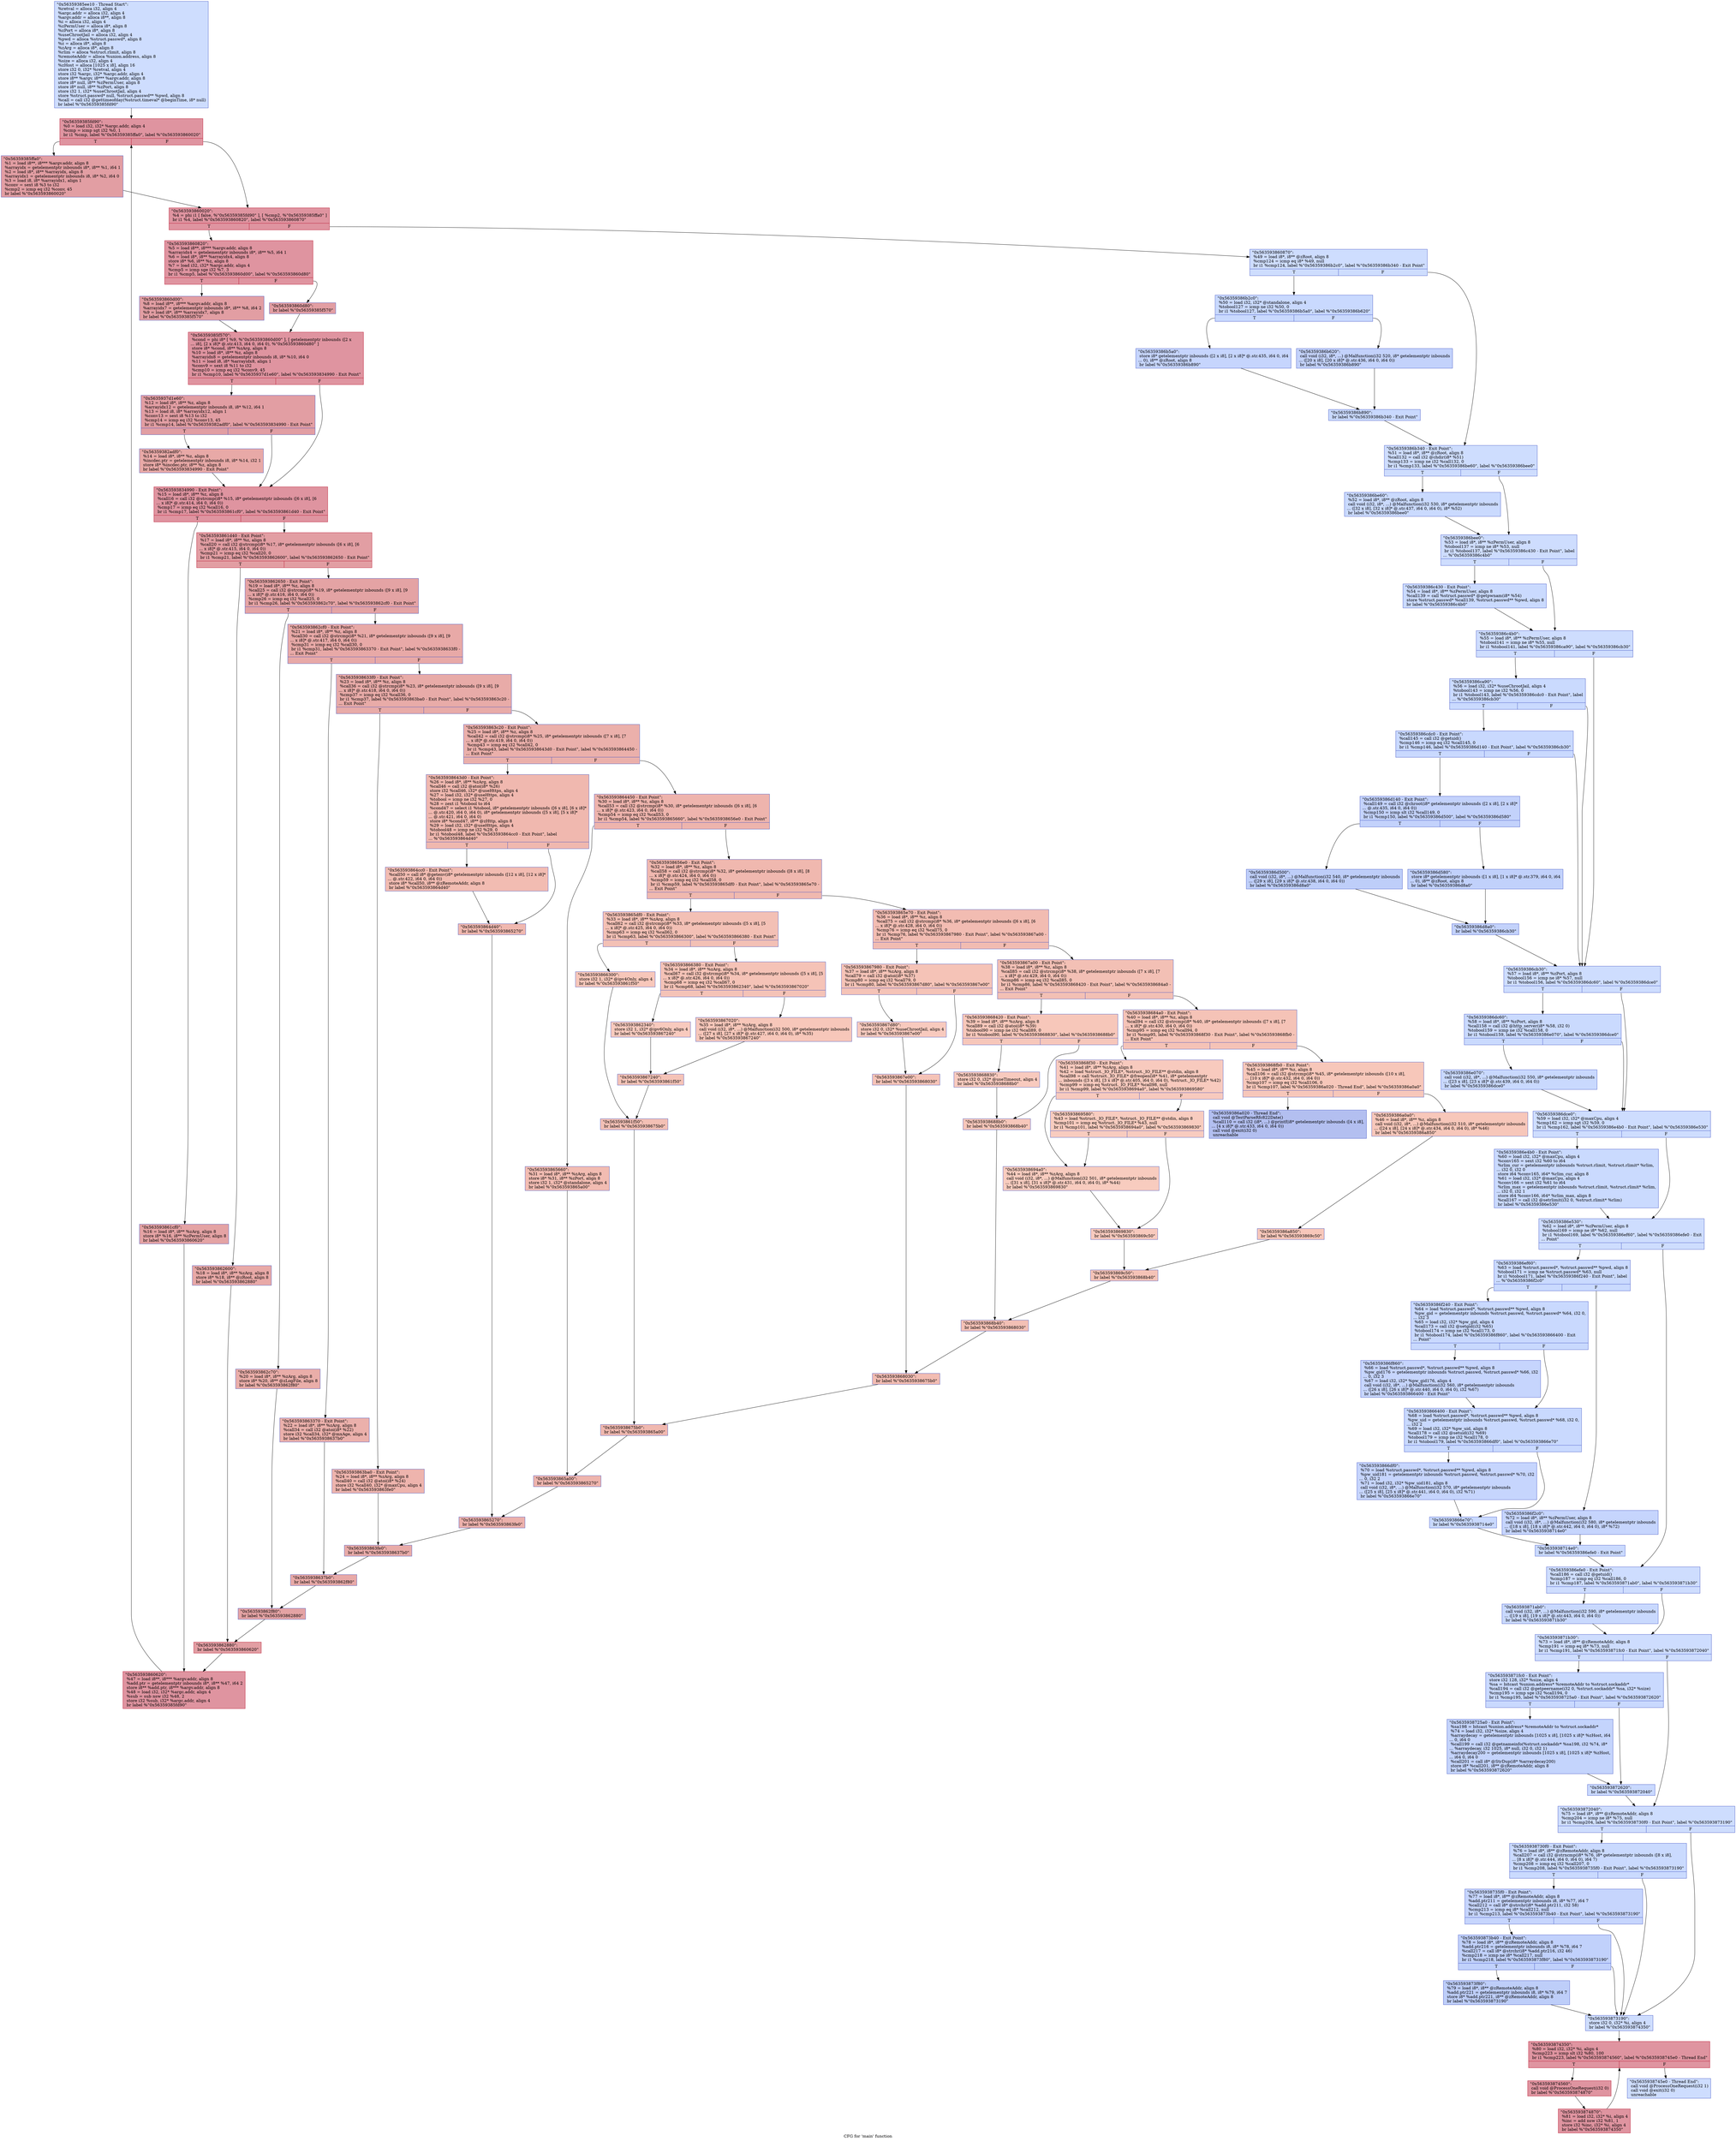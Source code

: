 digraph "CFG for 'main' function" {
	label="CFG for 'main' function";

	Node0x56359385ee10 [shape=record,color="#3d50c3ff", style=filled, fillcolor="#8fb1fe70",label="{\"0x56359385ee10 - Thread Start\":\l  %retval = alloca i32, align 4\l  %argc.addr = alloca i32, align 4\l  %argv.addr = alloca i8**, align 8\l  %i = alloca i32, align 4\l  %zPermUser = alloca i8*, align 8\l  %zPort = alloca i8*, align 8\l  %useChrootJail = alloca i32, align 4\l  %pwd = alloca %struct.passwd*, align 8\l  %z = alloca i8*, align 8\l  %zArg = alloca i8*, align 8\l  %rlim = alloca %struct.rlimit, align 8\l  %remoteAddr = alloca %union.address, align 8\l  %size = alloca i32, align 4\l  %zHost = alloca [1025 x i8], align 16\l  store i32 0, i32* %retval, align 4\l  store i32 %argc, i32* %argc.addr, align 4\l  store i8** %argv, i8*** %argv.addr, align 8\l  store i8* null, i8** %zPermUser, align 8\l  store i8* null, i8** %zPort, align 8\l  store i32 1, i32* %useChrootJail, align 4\l  store %struct.passwd* null, %struct.passwd** %pwd, align 8\l  %call = call i32 @gettimeofday(%struct.timeval* @beginTime, i8* null)\l  br label %\"0x56359385fd90\"\l}"];
	Node0x56359385ee10 -> Node0x56359385fd90;
	Node0x56359385fd90 [shape=record,color="#b70d28ff", style=filled, fillcolor="#b70d2870",label="{\"0x56359385fd90\":                                 \l  %0 = load i32, i32* %argc.addr, align 4\l  %cmp = icmp sgt i32 %0, 1\l  br i1 %cmp, label %\"0x56359385ffa0\", label %\"0x563593860020\"\l|{<s0>T|<s1>F}}"];
	Node0x56359385fd90:s0 -> Node0x56359385ffa0;
	Node0x56359385fd90:s1 -> Node0x563593860020;
	Node0x56359385ffa0 [shape=record,color="#3d50c3ff", style=filled, fillcolor="#be242e70",label="{\"0x56359385ffa0\":                                 \l  %1 = load i8**, i8*** %argv.addr, align 8\l  %arrayidx = getelementptr inbounds i8*, i8** %1, i64 1\l  %2 = load i8*, i8** %arrayidx, align 8\l  %arrayidx1 = getelementptr inbounds i8, i8* %2, i64 0\l  %3 = load i8, i8* %arrayidx1, align 1\l  %conv = sext i8 %3 to i32\l  %cmp2 = icmp eq i32 %conv, 45\l  br label %\"0x563593860020\"\l}"];
	Node0x56359385ffa0 -> Node0x563593860020;
	Node0x563593860020 [shape=record,color="#b70d28ff", style=filled, fillcolor="#b70d2870",label="{\"0x563593860020\":                                 \l  %4 = phi i1 [ false, %\"0x56359385fd90\" ], [ %cmp2, %\"0x56359385ffa0\" ]\l  br i1 %4, label %\"0x563593860820\", label %\"0x563593860870\"\l|{<s0>T|<s1>F}}"];
	Node0x563593860020:s0 -> Node0x563593860820;
	Node0x563593860020:s1 -> Node0x563593860870;
	Node0x563593860820 [shape=record,color="#b70d28ff", style=filled, fillcolor="#b70d2870",label="{\"0x563593860820\":                                 \l  %5 = load i8**, i8*** %argv.addr, align 8\l  %arrayidx4 = getelementptr inbounds i8*, i8** %5, i64 1\l  %6 = load i8*, i8** %arrayidx4, align 8\l  store i8* %6, i8** %z, align 8\l  %7 = load i32, i32* %argc.addr, align 4\l  %cmp5 = icmp sge i32 %7, 3\l  br i1 %cmp5, label %\"0x563593860d00\", label %\"0x563593860d80\"\l|{<s0>T|<s1>F}}"];
	Node0x563593860820:s0 -> Node0x563593860d00;
	Node0x563593860820:s1 -> Node0x563593860d80;
	Node0x563593860d00 [shape=record,color="#3d50c3ff", style=filled, fillcolor="#be242e70",label="{\"0x563593860d00\":                                 \l  %8 = load i8**, i8*** %argv.addr, align 8\l  %arrayidx7 = getelementptr inbounds i8*, i8** %8, i64 2\l  %9 = load i8*, i8** %arrayidx7, align 8\l  br label %\"0x56359385f570\"\l}"];
	Node0x563593860d00 -> Node0x56359385f570;
	Node0x563593860d80 [shape=record,color="#3d50c3ff", style=filled, fillcolor="#be242e70",label="{\"0x563593860d80\":                                 \l  br label %\"0x56359385f570\"\l}"];
	Node0x563593860d80 -> Node0x56359385f570;
	Node0x56359385f570 [shape=record,color="#b70d28ff", style=filled, fillcolor="#b70d2870",label="{\"0x56359385f570\":                                 \l  %cond = phi i8* [ %9, %\"0x563593860d00\" ], [ getelementptr inbounds ([2 x\l... i8], [2 x i8]* @.str.413, i64 0, i64 0), %\"0x563593860d80\" ]\l  store i8* %cond, i8** %zArg, align 8\l  %10 = load i8*, i8** %z, align 8\l  %arrayidx8 = getelementptr inbounds i8, i8* %10, i64 0\l  %11 = load i8, i8* %arrayidx8, align 1\l  %conv9 = sext i8 %11 to i32\l  %cmp10 = icmp eq i32 %conv9, 45\l  br i1 %cmp10, label %\"0x5635937d1e60\", label %\"0x563593834990 - Exit Point\"\l|{<s0>T|<s1>F}}"];
	Node0x56359385f570:s0 -> Node0x5635937d1e60;
	Node0x56359385f570:s1 -> Node0x563593834990;
	Node0x5635937d1e60 [shape=record,color="#3d50c3ff", style=filled, fillcolor="#be242e70",label="{\"0x5635937d1e60\":                                 \l  %12 = load i8*, i8** %z, align 8\l  %arrayidx12 = getelementptr inbounds i8, i8* %12, i64 1\l  %13 = load i8, i8* %arrayidx12, align 1\l  %conv13 = sext i8 %13 to i32\l  %cmp14 = icmp eq i32 %conv13, 45\l  br i1 %cmp14, label %\"0x56359382adf0\", label %\"0x563593834990 - Exit Point\"\l|{<s0>T|<s1>F}}"];
	Node0x5635937d1e60:s0 -> Node0x56359382adf0;
	Node0x5635937d1e60:s1 -> Node0x563593834990;
	Node0x56359382adf0 [shape=record,color="#3d50c3ff", style=filled, fillcolor="#ca3b3770",label="{\"0x56359382adf0\":                                 \l  %14 = load i8*, i8** %z, align 8\l  %incdec.ptr = getelementptr inbounds i8, i8* %14, i32 1\l  store i8* %incdec.ptr, i8** %z, align 8\l  br label %\"0x563593834990 - Exit Point\"\l}"];
	Node0x56359382adf0 -> Node0x563593834990;
	Node0x563593834990 [shape=record,color="#b70d28ff", style=filled, fillcolor="#b70d2870",label="{\"0x563593834990 - Exit Point\":                    \l  %15 = load i8*, i8** %z, align 8\l  %call16 = call i32 @strcmp(i8* %15, i8* getelementptr inbounds ([6 x i8], [6\l... x i8]* @.str.414, i64 0, i64 0))\l  %cmp17 = icmp eq i32 %call16, 0\l  br i1 %cmp17, label %\"0x563593861cf0\", label %\"0x563593861d40 - Exit Point\"\l|{<s0>T|<s1>F}}"];
	Node0x563593834990:s0 -> Node0x563593861cf0;
	Node0x563593834990:s1 -> Node0x563593861d40;
	Node0x563593861cf0 [shape=record,color="#3d50c3ff", style=filled, fillcolor="#c32e3170",label="{\"0x563593861cf0\":                                 \l  %16 = load i8*, i8** %zArg, align 8\l  store i8* %16, i8** %zPermUser, align 8\l  br label %\"0x563593860620\"\l}"];
	Node0x563593861cf0 -> Node0x563593860620;
	Node0x563593861d40 [shape=record,color="#b70d28ff", style=filled, fillcolor="#be242e70",label="{\"0x563593861d40 - Exit Point\":                    \l  %17 = load i8*, i8** %z, align 8\l  %call20 = call i32 @strcmp(i8* %17, i8* getelementptr inbounds ([6 x i8], [6\l... x i8]* @.str.415, i64 0, i64 0))\l  %cmp21 = icmp eq i32 %call20, 0\l  br i1 %cmp21, label %\"0x563593862600\", label %\"0x563593862650 - Exit Point\"\l|{<s0>T|<s1>F}}"];
	Node0x563593861d40:s0 -> Node0x563593862600;
	Node0x563593861d40:s1 -> Node0x563593862650;
	Node0x563593862600 [shape=record,color="#3d50c3ff", style=filled, fillcolor="#ca3b3770",label="{\"0x563593862600\":                                 \l  %18 = load i8*, i8** %zArg, align 8\l  store i8* %18, i8** @zRoot, align 8\l  br label %\"0x563593862880\"\l}"];
	Node0x563593862600 -> Node0x563593862880;
	Node0x563593862650 [shape=record,color="#3d50c3ff", style=filled, fillcolor="#c32e3170",label="{\"0x563593862650 - Exit Point\":                    \l  %19 = load i8*, i8** %z, align 8\l  %call25 = call i32 @strcmp(i8* %19, i8* getelementptr inbounds ([9 x i8], [9\l... x i8]* @.str.416, i64 0, i64 0))\l  %cmp26 = icmp eq i32 %call25, 0\l  br i1 %cmp26, label %\"0x563593862c70\", label %\"0x563593862cf0 - Exit Point\"\l|{<s0>T|<s1>F}}"];
	Node0x563593862650:s0 -> Node0x563593862c70;
	Node0x563593862650:s1 -> Node0x563593862cf0;
	Node0x563593862c70 [shape=record,color="#3d50c3ff", style=filled, fillcolor="#d0473d70",label="{\"0x563593862c70\":                                 \l  %20 = load i8*, i8** %zArg, align 8\l  store i8* %20, i8** @zLogFile, align 8\l  br label %\"0x563593862f80\"\l}"];
	Node0x563593862c70 -> Node0x563593862f80;
	Node0x563593862cf0 [shape=record,color="#3d50c3ff", style=filled, fillcolor="#ca3b3770",label="{\"0x563593862cf0 - Exit Point\":                    \l  %21 = load i8*, i8** %z, align 8\l  %call30 = call i32 @strcmp(i8* %21, i8* getelementptr inbounds ([9 x i8], [9\l... x i8]* @.str.417, i64 0, i64 0))\l  %cmp31 = icmp eq i32 %call30, 0\l  br i1 %cmp31, label %\"0x563593863370 - Exit Point\", label %\"0x5635938633f0 -\l... Exit Point\"\l|{<s0>T|<s1>F}}"];
	Node0x563593862cf0:s0 -> Node0x563593863370;
	Node0x563593862cf0:s1 -> Node0x5635938633f0;
	Node0x563593863370 [shape=record,color="#3d50c3ff", style=filled, fillcolor="#d24b4070",label="{\"0x563593863370 - Exit Point\":                    \l  %22 = load i8*, i8** %zArg, align 8\l  %call34 = call i32 @atoi(i8* %22)\l  store i32 %call34, i32* @mxAge, align 4\l  br label %\"0x5635938637b0\"\l}"];
	Node0x563593863370 -> Node0x5635938637b0;
	Node0x5635938633f0 [shape=record,color="#3d50c3ff", style=filled, fillcolor="#cc403a70",label="{\"0x5635938633f0 - Exit Point\":                    \l  %23 = load i8*, i8** %z, align 8\l  %call36 = call i32 @strcmp(i8* %23, i8* getelementptr inbounds ([9 x i8], [9\l... x i8]* @.str.418, i64 0, i64 0))\l  %cmp37 = icmp eq i32 %call36, 0\l  br i1 %cmp37, label %\"0x563593863ba0 - Exit Point\", label %\"0x563593863c20 -\l... Exit Point\"\l|{<s0>T|<s1>F}}"];
	Node0x5635938633f0:s0 -> Node0x563593863ba0;
	Node0x5635938633f0:s1 -> Node0x563593863c20;
	Node0x563593863ba0 [shape=record,color="#3d50c3ff", style=filled, fillcolor="#d8564670",label="{\"0x563593863ba0 - Exit Point\":                    \l  %24 = load i8*, i8** %zArg, align 8\l  %call40 = call i32 @atoi(i8* %24)\l  store i32 %call40, i32* @maxCpu, align 4\l  br label %\"0x563593863fe0\"\l}"];
	Node0x563593863ba0 -> Node0x563593863fe0;
	Node0x563593863c20 [shape=record,color="#3d50c3ff", style=filled, fillcolor="#d24b4070",label="{\"0x563593863c20 - Exit Point\":                    \l  %25 = load i8*, i8** %z, align 8\l  %call42 = call i32 @strcmp(i8* %25, i8* getelementptr inbounds ([7 x i8], [7\l... x i8]* @.str.419, i64 0, i64 0))\l  %cmp43 = icmp eq i32 %call42, 0\l  br i1 %cmp43, label %\"0x5635938643d0 - Exit Point\", label %\"0x563593864450 -\l... Exit Point\"\l|{<s0>T|<s1>F}}"];
	Node0x563593863c20:s0 -> Node0x5635938643d0;
	Node0x563593863c20:s1 -> Node0x563593864450;
	Node0x5635938643d0 [shape=record,color="#3d50c3ff", style=filled, fillcolor="#dc5d4a70",label="{\"0x5635938643d0 - Exit Point\":                    \l  %26 = load i8*, i8** %zArg, align 8\l  %call46 = call i32 @atoi(i8* %26)\l  store i32 %call46, i32* @useHttps, align 4\l  %27 = load i32, i32* @useHttps, align 4\l  %tobool = icmp ne i32 %27, 0\l  %28 = zext i1 %tobool to i64\l  %cond47 = select i1 %tobool, i8* getelementptr inbounds ([6 x i8], [6 x i8]*\l... @.str.420, i64 0, i64 0), i8* getelementptr inbounds ([5 x i8], [5 x i8]*\l... @.str.421, i64 0, i64 0)\l  store i8* %cond47, i8** @zHttp, align 8\l  %29 = load i32, i32* @useHttps, align 4\l  %tobool48 = icmp ne i32 %29, 0\l  br i1 %tobool48, label %\"0x563593864cc0 - Exit Point\", label\l... %\"0x563593864d40\"\l|{<s0>T|<s1>F}}"];
	Node0x5635938643d0:s0 -> Node0x563593864cc0;
	Node0x5635938643d0:s1 -> Node0x563593864d40;
	Node0x563593864cc0 [shape=record,color="#3d50c3ff", style=filled, fillcolor="#e1675170",label="{\"0x563593864cc0 - Exit Point\":                    \l  %call50 = call i8* @getenv(i8* getelementptr inbounds ([12 x i8], [12 x i8]*\l... @.str.422, i64 0, i64 0))\l  store i8* %call50, i8** @zRemoteAddr, align 8\l  br label %\"0x563593864d40\"\l}"];
	Node0x563593864cc0 -> Node0x563593864d40;
	Node0x563593864d40 [shape=record,color="#3d50c3ff", style=filled, fillcolor="#dc5d4a70",label="{\"0x563593864d40\":                                 \l  br label %\"0x563593865270\"\l}"];
	Node0x563593864d40 -> Node0x563593865270;
	Node0x563593864450 [shape=record,color="#3d50c3ff", style=filled, fillcolor="#d8564670",label="{\"0x563593864450 - Exit Point\":                    \l  %30 = load i8*, i8** %z, align 8\l  %call53 = call i32 @strcmp(i8* %30, i8* getelementptr inbounds ([6 x i8], [6\l... x i8]* @.str.423, i64 0, i64 0))\l  %cmp54 = icmp eq i32 %call53, 0\l  br i1 %cmp54, label %\"0x563593865660\", label %\"0x5635938656e0 - Exit Point\"\l|{<s0>T|<s1>F}}"];
	Node0x563593864450:s0 -> Node0x563593865660;
	Node0x563593864450:s1 -> Node0x5635938656e0;
	Node0x563593865660 [shape=record,color="#3d50c3ff", style=filled, fillcolor="#e1675170",label="{\"0x563593865660\":                                 \l  %31 = load i8*, i8** %zArg, align 8\l  store i8* %31, i8** %zPort, align 8\l  store i32 1, i32* @standalone, align 4\l  br label %\"0x563593865a00\"\l}"];
	Node0x563593865660 -> Node0x563593865a00;
	Node0x5635938656e0 [shape=record,color="#3d50c3ff", style=filled, fillcolor="#dc5d4a70",label="{\"0x5635938656e0 - Exit Point\":                    \l  %32 = load i8*, i8** %z, align 8\l  %call58 = call i32 @strcmp(i8* %32, i8* getelementptr inbounds ([8 x i8], [8\l... x i8]* @.str.424, i64 0, i64 0))\l  %cmp59 = icmp eq i32 %call58, 0\l  br i1 %cmp59, label %\"0x563593865df0 - Exit Point\", label %\"0x563593865e70 -\l... Exit Point\"\l|{<s0>T|<s1>F}}"];
	Node0x5635938656e0:s0 -> Node0x563593865df0;
	Node0x5635938656e0:s1 -> Node0x563593865e70;
	Node0x563593865df0 [shape=record,color="#3d50c3ff", style=filled, fillcolor="#e5705870",label="{\"0x563593865df0 - Exit Point\":                    \l  %33 = load i8*, i8** %zArg, align 8\l  %call62 = call i32 @strcmp(i8* %33, i8* getelementptr inbounds ([5 x i8], [5\l... x i8]* @.str.425, i64 0, i64 0))\l  %cmp63 = icmp eq i32 %call62, 0\l  br i1 %cmp63, label %\"0x563593866300\", label %\"0x563593866380 - Exit Point\"\l|{<s0>T|<s1>F}}"];
	Node0x563593865df0:s0 -> Node0x563593866300;
	Node0x563593865df0:s1 -> Node0x563593866380;
	Node0x563593866300 [shape=record,color="#3d50c3ff", style=filled, fillcolor="#ec7f6370",label="{\"0x563593866300\":                                 \l  store i32 1, i32* @ipv4Only, align 4\l  br label %\"0x563593861f50\"\l}"];
	Node0x563593866300 -> Node0x563593861f50;
	Node0x563593866380 [shape=record,color="#3d50c3ff", style=filled, fillcolor="#e8765c70",label="{\"0x563593866380 - Exit Point\":                    \l  %34 = load i8*, i8** %zArg, align 8\l  %call67 = call i32 @strcmp(i8* %34, i8* getelementptr inbounds ([5 x i8], [5\l... x i8]* @.str.426, i64 0, i64 0))\l  %cmp68 = icmp eq i32 %call67, 0\l  br i1 %cmp68, label %\"0x563593862340\", label %\"0x563593867020\"\l|{<s0>T|<s1>F}}"];
	Node0x563593866380:s0 -> Node0x563593862340;
	Node0x563593866380:s1 -> Node0x563593867020;
	Node0x563593862340 [shape=record,color="#3d50c3ff", style=filled, fillcolor="#ef886b70",label="{\"0x563593862340\":                                 \l  store i32 1, i32* @ipv6Only, align 4\l  br label %\"0x563593867240\"\l}"];
	Node0x563593862340 -> Node0x563593867240;
	Node0x563593867020 [shape=record,color="#3d50c3ff", style=filled, fillcolor="#ec7f6370",label="{\"0x563593867020\":                                 \l  %35 = load i8*, i8** %zArg, align 8\l  call void (i32, i8*, ...) @Malfunction(i32 500, i8* getelementptr inbounds\l... ([27 x i8], [27 x i8]* @.str.427, i64 0, i64 0), i8* %35)\l  br label %\"0x563593867240\"\l}"];
	Node0x563593867020 -> Node0x563593867240;
	Node0x563593867240 [shape=record,color="#3d50c3ff", style=filled, fillcolor="#e8765c70",label="{\"0x563593867240\":                                 \l  br label %\"0x563593861f50\"\l}"];
	Node0x563593867240 -> Node0x563593861f50;
	Node0x563593861f50 [shape=record,color="#3d50c3ff", style=filled, fillcolor="#e5705870",label="{\"0x563593861f50\":                                 \l  br label %\"0x5635938675b0\"\l}"];
	Node0x563593861f50 -> Node0x5635938675b0;
	Node0x563593865e70 [shape=record,color="#3d50c3ff", style=filled, fillcolor="#e1675170",label="{\"0x563593865e70 - Exit Point\":                    \l  %36 = load i8*, i8** %z, align 8\l  %call75 = call i32 @strcmp(i8* %36, i8* getelementptr inbounds ([6 x i8], [6\l... x i8]* @.str.428, i64 0, i64 0))\l  %cmp76 = icmp eq i32 %call75, 0\l  br i1 %cmp76, label %\"0x563593867980 - Exit Point\", label %\"0x563593867a00 -\l... Exit Point\"\l|{<s0>T|<s1>F}}"];
	Node0x563593865e70:s0 -> Node0x563593867980;
	Node0x563593865e70:s1 -> Node0x563593867a00;
	Node0x563593867980 [shape=record,color="#3d50c3ff", style=filled, fillcolor="#e8765c70",label="{\"0x563593867980 - Exit Point\":                    \l  %37 = load i8*, i8** %zArg, align 8\l  %call79 = call i32 @atoi(i8* %37)\l  %cmp80 = icmp eq i32 %call79, 0\l  br i1 %cmp80, label %\"0x563593867d80\", label %\"0x563593867e00\"\l|{<s0>T|<s1>F}}"];
	Node0x563593867980:s0 -> Node0x563593867d80;
	Node0x563593867980:s1 -> Node0x563593867e00;
	Node0x563593867d80 [shape=record,color="#3d50c3ff", style=filled, fillcolor="#ef886b70",label="{\"0x563593867d80\":                                 \l  store i32 0, i32* %useChrootJail, align 4\l  br label %\"0x563593867e00\"\l}"];
	Node0x563593867d80 -> Node0x563593867e00;
	Node0x563593867e00 [shape=record,color="#3d50c3ff", style=filled, fillcolor="#e8765c70",label="{\"0x563593867e00\":                                 \l  br label %\"0x563593868030\"\l}"];
	Node0x563593867e00 -> Node0x563593868030;
	Node0x563593867a00 [shape=record,color="#3d50c3ff", style=filled, fillcolor="#e5705870",label="{\"0x563593867a00 - Exit Point\":                    \l  %38 = load i8*, i8** %z, align 8\l  %call85 = call i32 @strcmp(i8* %38, i8* getelementptr inbounds ([7 x i8], [7\l... x i8]* @.str.429, i64 0, i64 0))\l  %cmp86 = icmp eq i32 %call85, 0\l  br i1 %cmp86, label %\"0x563593868420 - Exit Point\", label %\"0x5635938684a0 -\l... Exit Point\"\l|{<s0>T|<s1>F}}"];
	Node0x563593867a00:s0 -> Node0x563593868420;
	Node0x563593867a00:s1 -> Node0x5635938684a0;
	Node0x563593868420 [shape=record,color="#3d50c3ff", style=filled, fillcolor="#ec7f6370",label="{\"0x563593868420 - Exit Point\":                    \l  %39 = load i8*, i8** %zArg, align 8\l  %call89 = call i32 @atoi(i8* %39)\l  %tobool90 = icmp ne i32 %call89, 0\l  br i1 %tobool90, label %\"0x563593868830\", label %\"0x5635938688b0\"\l|{<s0>T|<s1>F}}"];
	Node0x563593868420:s0 -> Node0x563593868830;
	Node0x563593868420:s1 -> Node0x5635938688b0;
	Node0x563593868830 [shape=record,color="#3d50c3ff", style=filled, fillcolor="#ef886b70",label="{\"0x563593868830\":                                 \l  store i32 0, i32* @useTimeout, align 4\l  br label %\"0x5635938688b0\"\l}"];
	Node0x563593868830 -> Node0x5635938688b0;
	Node0x5635938688b0 [shape=record,color="#3d50c3ff", style=filled, fillcolor="#ec7f6370",label="{\"0x5635938688b0\":                                 \l  br label %\"0x563593868b40\"\l}"];
	Node0x5635938688b0 -> Node0x563593868b40;
	Node0x5635938684a0 [shape=record,color="#3d50c3ff", style=filled, fillcolor="#e8765c70",label="{\"0x5635938684a0 - Exit Point\":                    \l  %40 = load i8*, i8** %z, align 8\l  %call94 = call i32 @strcmp(i8* %40, i8* getelementptr inbounds ([7 x i8], [7\l... x i8]* @.str.430, i64 0, i64 0))\l  %cmp95 = icmp eq i32 %call94, 0\l  br i1 %cmp95, label %\"0x563593868f30 - Exit Point\", label %\"0x563593868fb0 -\l... Exit Point\"\l|{<s0>T|<s1>F}}"];
	Node0x5635938684a0:s0 -> Node0x563593868f30;
	Node0x5635938684a0:s1 -> Node0x563593868fb0;
	Node0x563593868f30 [shape=record,color="#3d50c3ff", style=filled, fillcolor="#ef886b70",label="{\"0x563593868f30 - Exit Point\":                    \l  %41 = load i8*, i8** %zArg, align 8\l  %42 = load %struct._IO_FILE*, %struct._IO_FILE** @stdin, align 8\l  %call98 = call %struct._IO_FILE* @freopen(i8* %41, i8* getelementptr\l... inbounds ([3 x i8], [3 x i8]* @.str.405, i64 0, i64 0), %struct._IO_FILE* %42)\l  %cmp99 = icmp eq %struct._IO_FILE* %call98, null\l  br i1 %cmp99, label %\"0x5635938694a0\", label %\"0x563593869580\"\l|{<s0>T|<s1>F}}"];
	Node0x563593868f30:s0 -> Node0x5635938694a0;
	Node0x563593868f30:s1 -> Node0x563593869580;
	Node0x563593869580 [shape=record,color="#3d50c3ff", style=filled, fillcolor="#f08b6e70",label="{\"0x563593869580\":                                 \l  %43 = load %struct._IO_FILE*, %struct._IO_FILE** @stdin, align 8\l  %cmp101 = icmp eq %struct._IO_FILE* %43, null\l  br i1 %cmp101, label %\"0x5635938694a0\", label %\"0x563593869830\"\l|{<s0>T|<s1>F}}"];
	Node0x563593869580:s0 -> Node0x5635938694a0;
	Node0x563593869580:s1 -> Node0x563593869830;
	Node0x5635938694a0 [shape=record,color="#3d50c3ff", style=filled, fillcolor="#f08b6e70",label="{\"0x5635938694a0\":                                 \l  %44 = load i8*, i8** %zArg, align 8\l  call void (i32, i8*, ...) @Malfunction(i32 501, i8* getelementptr inbounds\l... ([31 x i8], [31 x i8]* @.str.431, i64 0, i64 0), i8* %44)\l  br label %\"0x563593869830\"\l}"];
	Node0x5635938694a0 -> Node0x563593869830;
	Node0x563593869830 [shape=record,color="#3d50c3ff", style=filled, fillcolor="#ef886b70",label="{\"0x563593869830\":                                 \l  br label %\"0x563593869c50\"\l}"];
	Node0x563593869830 -> Node0x563593869c50;
	Node0x563593868fb0 [shape=record,color="#3d50c3ff", style=filled, fillcolor="#ec7f6370",label="{\"0x563593868fb0 - Exit Point\":                    \l  %45 = load i8*, i8** %z, align 8\l  %call106 = call i32 @strcmp(i8* %45, i8* getelementptr inbounds ([10 x i8],\l... [10 x i8]* @.str.432, i64 0, i64 0))\l  %cmp107 = icmp eq i32 %call106, 0\l  br i1 %cmp107, label %\"0x56359386a020 - Thread End\", label %\"0x56359386a0a0\"\l|{<s0>T|<s1>F}}"];
	Node0x563593868fb0:s0 -> Node0x56359386a020;
	Node0x563593868fb0:s1 -> Node0x56359386a0a0;
	Node0x56359386a020 [shape=record,color="#3d50c3ff", style=filled, fillcolor="#536edd70",label="{\"0x56359386a020 - Thread End\":                    \l  call void @TestParseRfc822Date()\l  %call110 = call i32 (i8*, ...) @printf(i8* getelementptr inbounds ([4 x i8],\l... [4 x i8]* @.str.433, i64 0, i64 0))\l  call void @exit(i32 0)\l  unreachable\l}"];
	Node0x56359386a0a0 [shape=record,color="#3d50c3ff", style=filled, fillcolor="#ec7f6370",label="{\"0x56359386a0a0\":                                 \l  %46 = load i8*, i8** %z, align 8\l  call void (i32, i8*, ...) @Malfunction(i32 510, i8* getelementptr inbounds\l... ([24 x i8], [24 x i8]* @.str.434, i64 0, i64 0), i8* %46)\l  br label %\"0x56359386a850\"\l}"];
	Node0x56359386a0a0 -> Node0x56359386a850;
	Node0x56359386a850 [shape=record,color="#3d50c3ff", style=filled, fillcolor="#ec7f6370",label="{\"0x56359386a850\":                                 \l  br label %\"0x563593869c50\"\l}"];
	Node0x56359386a850 -> Node0x563593869c50;
	Node0x563593869c50 [shape=record,color="#3d50c3ff", style=filled, fillcolor="#e8765c70",label="{\"0x563593869c50\":                                 \l  br label %\"0x563593868b40\"\l}"];
	Node0x563593869c50 -> Node0x563593868b40;
	Node0x563593868b40 [shape=record,color="#3d50c3ff", style=filled, fillcolor="#e5705870",label="{\"0x563593868b40\":                                 \l  br label %\"0x563593868030\"\l}"];
	Node0x563593868b40 -> Node0x563593868030;
	Node0x563593868030 [shape=record,color="#3d50c3ff", style=filled, fillcolor="#e1675170",label="{\"0x563593868030\":                                 \l  br label %\"0x5635938675b0\"\l}"];
	Node0x563593868030 -> Node0x5635938675b0;
	Node0x5635938675b0 [shape=record,color="#3d50c3ff", style=filled, fillcolor="#dc5d4a70",label="{\"0x5635938675b0\":                                 \l  br label %\"0x563593865a00\"\l}"];
	Node0x5635938675b0 -> Node0x563593865a00;
	Node0x563593865a00 [shape=record,color="#3d50c3ff", style=filled, fillcolor="#d8564670",label="{\"0x563593865a00\":                                 \l  br label %\"0x563593865270\"\l}"];
	Node0x563593865a00 -> Node0x563593865270;
	Node0x563593865270 [shape=record,color="#3d50c3ff", style=filled, fillcolor="#d24b4070",label="{\"0x563593865270\":                                 \l  br label %\"0x563593863fe0\"\l}"];
	Node0x563593865270 -> Node0x563593863fe0;
	Node0x563593863fe0 [shape=record,color="#3d50c3ff", style=filled, fillcolor="#cc403a70",label="{\"0x563593863fe0\":                                 \l  br label %\"0x5635938637b0\"\l}"];
	Node0x563593863fe0 -> Node0x5635938637b0;
	Node0x5635938637b0 [shape=record,color="#3d50c3ff", style=filled, fillcolor="#ca3b3770",label="{\"0x5635938637b0\":                                 \l  br label %\"0x563593862f80\"\l}"];
	Node0x5635938637b0 -> Node0x563593862f80;
	Node0x563593862f80 [shape=record,color="#3d50c3ff", style=filled, fillcolor="#c32e3170",label="{\"0x563593862f80\":                                 \l  br label %\"0x563593862880\"\l}"];
	Node0x563593862f80 -> Node0x563593862880;
	Node0x563593862880 [shape=record,color="#b70d28ff", style=filled, fillcolor="#be242e70",label="{\"0x563593862880\":                                 \l  br label %\"0x563593860620\"\l}"];
	Node0x563593862880 -> Node0x563593860620;
	Node0x563593860620 [shape=record,color="#b70d28ff", style=filled, fillcolor="#b70d2870",label="{\"0x563593860620\":                                 \l  %47 = load i8**, i8*** %argv.addr, align 8\l  %add.ptr = getelementptr inbounds i8*, i8** %47, i64 2\l  store i8** %add.ptr, i8*** %argv.addr, align 8\l  %48 = load i32, i32* %argc.addr, align 4\l  %sub = sub nsw i32 %48, 2\l  store i32 %sub, i32* %argc.addr, align 4\l  br label %\"0x56359385fd90\"\l}"];
	Node0x563593860620 -> Node0x56359385fd90;
	Node0x563593860870 [shape=record,color="#3d50c3ff", style=filled, fillcolor="#8fb1fe70",label="{\"0x563593860870\":                                 \l  %49 = load i8*, i8** @zRoot, align 8\l  %cmp124 = icmp eq i8* %49, null\l  br i1 %cmp124, label %\"0x56359386b2c0\", label %\"0x56359386b340 - Exit Point\"\l|{<s0>T|<s1>F}}"];
	Node0x563593860870:s0 -> Node0x56359386b2c0;
	Node0x563593860870:s1 -> Node0x56359386b340;
	Node0x56359386b2c0 [shape=record,color="#3d50c3ff", style=filled, fillcolor="#85a8fc70",label="{\"0x56359386b2c0\":                                 \l  %50 = load i32, i32* @standalone, align 4\l  %tobool127 = icmp ne i32 %50, 0\l  br i1 %tobool127, label %\"0x56359386b5a0\", label %\"0x56359386b620\"\l|{<s0>T|<s1>F}}"];
	Node0x56359386b2c0:s0 -> Node0x56359386b5a0;
	Node0x56359386b2c0:s1 -> Node0x56359386b620;
	Node0x56359386b5a0 [shape=record,color="#3d50c3ff", style=filled, fillcolor="#7ea1fa70",label="{\"0x56359386b5a0\":                                 \l  store i8* getelementptr inbounds ([2 x i8], [2 x i8]* @.str.435, i64 0, i64\l... 0), i8** @zRoot, align 8\l  br label %\"0x56359386b890\"\l}"];
	Node0x56359386b5a0 -> Node0x56359386b890;
	Node0x56359386b620 [shape=record,color="#3d50c3ff", style=filled, fillcolor="#779af770",label="{\"0x56359386b620\":                                 \l  call void (i32, i8*, ...) @Malfunction(i32 520, i8* getelementptr inbounds\l... ([20 x i8], [20 x i8]* @.str.436, i64 0, i64 0))\l  br label %\"0x56359386b890\"\l}"];
	Node0x56359386b620 -> Node0x56359386b890;
	Node0x56359386b890 [shape=record,color="#3d50c3ff", style=filled, fillcolor="#85a8fc70",label="{\"0x56359386b890\":                                 \l  br label %\"0x56359386b340 - Exit Point\"\l}"];
	Node0x56359386b890 -> Node0x56359386b340;
	Node0x56359386b340 [shape=record,color="#3d50c3ff", style=filled, fillcolor="#8fb1fe70",label="{\"0x56359386b340 - Exit Point\":                    \l  %51 = load i8*, i8** @zRoot, align 8\l  %call132 = call i32 @chdir(i8* %51)\l  %cmp133 = icmp ne i32 %call132, 0\l  br i1 %cmp133, label %\"0x56359386be60\", label %\"0x56359386bee0\"\l|{<s0>T|<s1>F}}"];
	Node0x56359386b340:s0 -> Node0x56359386be60;
	Node0x56359386b340:s1 -> Node0x56359386bee0;
	Node0x56359386be60 [shape=record,color="#3d50c3ff", style=filled, fillcolor="#88abfd70",label="{\"0x56359386be60\":                                 \l  %52 = load i8*, i8** @zRoot, align 8\l  call void (i32, i8*, ...) @Malfunction(i32 530, i8* getelementptr inbounds\l... ([32 x i8], [32 x i8]* @.str.437, i64 0, i64 0), i8* %52)\l  br label %\"0x56359386bee0\"\l}"];
	Node0x56359386be60 -> Node0x56359386bee0;
	Node0x56359386bee0 [shape=record,color="#3d50c3ff", style=filled, fillcolor="#8fb1fe70",label="{\"0x56359386bee0\":                                 \l  %53 = load i8*, i8** %zPermUser, align 8\l  %tobool137 = icmp ne i8* %53, null\l  br i1 %tobool137, label %\"0x56359386c430 - Exit Point\", label\l... %\"0x56359386c4b0\"\l|{<s0>T|<s1>F}}"];
	Node0x56359386bee0:s0 -> Node0x56359386c430;
	Node0x56359386bee0:s1 -> Node0x56359386c4b0;
	Node0x56359386c430 [shape=record,color="#3d50c3ff", style=filled, fillcolor="#88abfd70",label="{\"0x56359386c430 - Exit Point\":                    \l  %54 = load i8*, i8** %zPermUser, align 8\l  %call139 = call %struct.passwd* @getpwnam(i8* %54)\l  store %struct.passwd* %call139, %struct.passwd** %pwd, align 8\l  br label %\"0x56359386c4b0\"\l}"];
	Node0x56359386c430 -> Node0x56359386c4b0;
	Node0x56359386c4b0 [shape=record,color="#3d50c3ff", style=filled, fillcolor="#8fb1fe70",label="{\"0x56359386c4b0\":                                 \l  %55 = load i8*, i8** %zPermUser, align 8\l  %tobool141 = icmp ne i8* %55, null\l  br i1 %tobool141, label %\"0x56359386ca90\", label %\"0x56359386cb30\"\l|{<s0>T|<s1>F}}"];
	Node0x56359386c4b0:s0 -> Node0x56359386ca90;
	Node0x56359386c4b0:s1 -> Node0x56359386cb30;
	Node0x56359386ca90 [shape=record,color="#3d50c3ff", style=filled, fillcolor="#88abfd70",label="{\"0x56359386ca90\":                                 \l  %56 = load i32, i32* %useChrootJail, align 4\l  %tobool143 = icmp ne i32 %56, 0\l  br i1 %tobool143, label %\"0x56359386cdc0 - Exit Point\", label\l... %\"0x56359386cb30\"\l|{<s0>T|<s1>F}}"];
	Node0x56359386ca90:s0 -> Node0x56359386cdc0;
	Node0x56359386ca90:s1 -> Node0x56359386cb30;
	Node0x56359386cdc0 [shape=record,color="#3d50c3ff", style=filled, fillcolor="#85a8fc70",label="{\"0x56359386cdc0 - Exit Point\":                    \l  %call145 = call i32 @getuid()\l  %cmp146 = icmp eq i32 %call145, 0\l  br i1 %cmp146, label %\"0x56359386d140 - Exit Point\", label %\"0x56359386cb30\"\l|{<s0>T|<s1>F}}"];
	Node0x56359386cdc0:s0 -> Node0x56359386d140;
	Node0x56359386cdc0:s1 -> Node0x56359386cb30;
	Node0x56359386d140 [shape=record,color="#3d50c3ff", style=filled, fillcolor="#779af770",label="{\"0x56359386d140 - Exit Point\":                    \l  %call149 = call i32 @chroot(i8* getelementptr inbounds ([2 x i8], [2 x i8]*\l... @.str.435, i64 0, i64 0))\l  %cmp150 = icmp slt i32 %call149, 0\l  br i1 %cmp150, label %\"0x56359386d500\", label %\"0x56359386d580\"\l|{<s0>T|<s1>F}}"];
	Node0x56359386d140:s0 -> Node0x56359386d500;
	Node0x56359386d140:s1 -> Node0x56359386d580;
	Node0x56359386d500 [shape=record,color="#3d50c3ff", style=filled, fillcolor="#6c8ff170",label="{\"0x56359386d500\":                                 \l  call void (i32, i8*, ...) @Malfunction(i32 540, i8* getelementptr inbounds\l... ([29 x i8], [29 x i8]* @.str.438, i64 0, i64 0))\l  br label %\"0x56359386d8a0\"\l}"];
	Node0x56359386d500 -> Node0x56359386d8a0;
	Node0x56359386d580 [shape=record,color="#3d50c3ff", style=filled, fillcolor="#7396f570",label="{\"0x56359386d580\":                                 \l  store i8* getelementptr inbounds ([1 x i8], [1 x i8]* @.str.379, i64 0, i64\l... 0), i8** @zRoot, align 8\l  br label %\"0x56359386d8a0\"\l}"];
	Node0x56359386d580 -> Node0x56359386d8a0;
	Node0x56359386d8a0 [shape=record,color="#3d50c3ff", style=filled, fillcolor="#779af770",label="{\"0x56359386d8a0\":                                 \l  br label %\"0x56359386cb30\"\l}"];
	Node0x56359386d8a0 -> Node0x56359386cb30;
	Node0x56359386cb30 [shape=record,color="#3d50c3ff", style=filled, fillcolor="#8fb1fe70",label="{\"0x56359386cb30\":                                 \l  %57 = load i8*, i8** %zPort, align 8\l  %tobool156 = icmp ne i8* %57, null\l  br i1 %tobool156, label %\"0x56359386dc60\", label %\"0x56359386dce0\"\l|{<s0>T|<s1>F}}"];
	Node0x56359386cb30:s0 -> Node0x56359386dc60;
	Node0x56359386cb30:s1 -> Node0x56359386dce0;
	Node0x56359386dc60 [shape=record,color="#3d50c3ff", style=filled, fillcolor="#88abfd70",label="{\"0x56359386dc60\":                                 \l  %58 = load i8*, i8** %zPort, align 8\l  %call158 = call i32 @http_server(i8* %58, i32 0)\l  %tobool159 = icmp ne i32 %call158, 0\l  br i1 %tobool159, label %\"0x56359386e070\", label %\"0x56359386dce0\"\l|{<s0>T|<s1>F}}"];
	Node0x56359386dc60:s0 -> Node0x56359386e070;
	Node0x56359386dc60:s1 -> Node0x56359386dce0;
	Node0x56359386e070 [shape=record,color="#3d50c3ff", style=filled, fillcolor="#85a8fc70",label="{\"0x56359386e070\":                                 \l  call void (i32, i8*, ...) @Malfunction(i32 550, i8* getelementptr inbounds\l... ([23 x i8], [23 x i8]* @.str.439, i64 0, i64 0))\l  br label %\"0x56359386dce0\"\l}"];
	Node0x56359386e070 -> Node0x56359386dce0;
	Node0x56359386dce0 [shape=record,color="#3d50c3ff", style=filled, fillcolor="#8fb1fe70",label="{\"0x56359386dce0\":                                 \l  %59 = load i32, i32* @maxCpu, align 4\l  %cmp162 = icmp sgt i32 %59, 0\l  br i1 %cmp162, label %\"0x56359386e4b0 - Exit Point\", label %\"0x56359386e530\"\l|{<s0>T|<s1>F}}"];
	Node0x56359386dce0:s0 -> Node0x56359386e4b0;
	Node0x56359386dce0:s1 -> Node0x56359386e530;
	Node0x56359386e4b0 [shape=record,color="#3d50c3ff", style=filled, fillcolor="#88abfd70",label="{\"0x56359386e4b0 - Exit Point\":                    \l  %60 = load i32, i32* @maxCpu, align 4\l  %conv165 = sext i32 %60 to i64\l  %rlim_cur = getelementptr inbounds %struct.rlimit, %struct.rlimit* %rlim,\l... i32 0, i32 0\l  store i64 %conv165, i64* %rlim_cur, align 8\l  %61 = load i32, i32* @maxCpu, align 4\l  %conv166 = sext i32 %61 to i64\l  %rlim_max = getelementptr inbounds %struct.rlimit, %struct.rlimit* %rlim,\l... i32 0, i32 1\l  store i64 %conv166, i64* %rlim_max, align 8\l  %call167 = call i32 @setrlimit(i32 0, %struct.rlimit* %rlim)\l  br label %\"0x56359386e530\"\l}"];
	Node0x56359386e4b0 -> Node0x56359386e530;
	Node0x56359386e530 [shape=record,color="#3d50c3ff", style=filled, fillcolor="#8fb1fe70",label="{\"0x56359386e530\":                                 \l  %62 = load i8*, i8** %zPermUser, align 8\l  %tobool169 = icmp ne i8* %62, null\l  br i1 %tobool169, label %\"0x56359386ef60\", label %\"0x56359386efe0 - Exit\l... Point\"\l|{<s0>T|<s1>F}}"];
	Node0x56359386e530:s0 -> Node0x56359386ef60;
	Node0x56359386e530:s1 -> Node0x56359386efe0;
	Node0x56359386ef60 [shape=record,color="#3d50c3ff", style=filled, fillcolor="#88abfd70",label="{\"0x56359386ef60\":                                 \l  %63 = load %struct.passwd*, %struct.passwd** %pwd, align 8\l  %tobool171 = icmp ne %struct.passwd* %63, null\l  br i1 %tobool171, label %\"0x56359386f240 - Exit Point\", label\l... %\"0x56359386f2c0\"\l|{<s0>T|<s1>F}}"];
	Node0x56359386ef60:s0 -> Node0x56359386f240;
	Node0x56359386ef60:s1 -> Node0x56359386f2c0;
	Node0x56359386f240 [shape=record,color="#3d50c3ff", style=filled, fillcolor="#85a8fc70",label="{\"0x56359386f240 - Exit Point\":                    \l  %64 = load %struct.passwd*, %struct.passwd** %pwd, align 8\l  %pw_gid = getelementptr inbounds %struct.passwd, %struct.passwd* %64, i32 0,\l... i32 3\l  %65 = load i32, i32* %pw_gid, align 4\l  %call173 = call i32 @setgid(i32 %65)\l  %tobool174 = icmp ne i32 %call173, 0\l  br i1 %tobool174, label %\"0x56359386f860\", label %\"0x563593866400 - Exit\l... Point\"\l|{<s0>T|<s1>F}}"];
	Node0x56359386f240:s0 -> Node0x56359386f860;
	Node0x56359386f240:s1 -> Node0x563593866400;
	Node0x56359386f860 [shape=record,color="#3d50c3ff", style=filled, fillcolor="#7ea1fa70",label="{\"0x56359386f860\":                                 \l  %66 = load %struct.passwd*, %struct.passwd** %pwd, align 8\l  %pw_gid176 = getelementptr inbounds %struct.passwd, %struct.passwd* %66, i32\l... 0, i32 3\l  %67 = load i32, i32* %pw_gid176, align 4\l  call void (i32, i8*, ...) @Malfunction(i32 560, i8* getelementptr inbounds\l... ([26 x i8], [26 x i8]* @.str.440, i64 0, i64 0), i32 %67)\l  br label %\"0x563593866400 - Exit Point\"\l}"];
	Node0x56359386f860 -> Node0x563593866400;
	Node0x563593866400 [shape=record,color="#3d50c3ff", style=filled, fillcolor="#85a8fc70",label="{\"0x563593866400 - Exit Point\":                    \l  %68 = load %struct.passwd*, %struct.passwd** %pwd, align 8\l  %pw_uid = getelementptr inbounds %struct.passwd, %struct.passwd* %68, i32 0,\l... i32 2\l  %69 = load i32, i32* %pw_uid, align 8\l  %call178 = call i32 @setuid(i32 %69)\l  %tobool179 = icmp ne i32 %call178, 0\l  br i1 %tobool179, label %\"0x563593866df0\", label %\"0x563593866e70\"\l|{<s0>T|<s1>F}}"];
	Node0x563593866400:s0 -> Node0x563593866df0;
	Node0x563593866400:s1 -> Node0x563593866e70;
	Node0x563593866df0 [shape=record,color="#3d50c3ff", style=filled, fillcolor="#7ea1fa70",label="{\"0x563593866df0\":                                 \l  %70 = load %struct.passwd*, %struct.passwd** %pwd, align 8\l  %pw_uid181 = getelementptr inbounds %struct.passwd, %struct.passwd* %70, i32\l... 0, i32 2\l  %71 = load i32, i32* %pw_uid181, align 8\l  call void (i32, i8*, ...) @Malfunction(i32 570, i8* getelementptr inbounds\l... ([25 x i8], [25 x i8]* @.str.441, i64 0, i64 0), i32 %71)\l  br label %\"0x563593866e70\"\l}"];
	Node0x563593866df0 -> Node0x563593866e70;
	Node0x563593866e70 [shape=record,color="#3d50c3ff", style=filled, fillcolor="#85a8fc70",label="{\"0x563593866e70\":                                 \l  br label %\"0x5635938714e0\"\l}"];
	Node0x563593866e70 -> Node0x5635938714e0;
	Node0x56359386f2c0 [shape=record,color="#3d50c3ff", style=filled, fillcolor="#7ea1fa70",label="{\"0x56359386f2c0\":                                 \l  %72 = load i8*, i8** %zPermUser, align 8\l  call void (i32, i8*, ...) @Malfunction(i32 580, i8* getelementptr inbounds\l... ([18 x i8], [18 x i8]* @.str.442, i64 0, i64 0), i8* %72)\l  br label %\"0x5635938714e0\"\l}"];
	Node0x56359386f2c0 -> Node0x5635938714e0;
	Node0x5635938714e0 [shape=record,color="#3d50c3ff", style=filled, fillcolor="#88abfd70",label="{\"0x5635938714e0\":                                 \l  br label %\"0x56359386efe0 - Exit Point\"\l}"];
	Node0x5635938714e0 -> Node0x56359386efe0;
	Node0x56359386efe0 [shape=record,color="#3d50c3ff", style=filled, fillcolor="#8fb1fe70",label="{\"0x56359386efe0 - Exit Point\":                    \l  %call186 = call i32 @getuid()\l  %cmp187 = icmp eq i32 %call186, 0\l  br i1 %cmp187, label %\"0x563593871ab0\", label %\"0x563593871b30\"\l|{<s0>T|<s1>F}}"];
	Node0x56359386efe0:s0 -> Node0x563593871ab0;
	Node0x56359386efe0:s1 -> Node0x563593871b30;
	Node0x563593871ab0 [shape=record,color="#3d50c3ff", style=filled, fillcolor="#85a8fc70",label="{\"0x563593871ab0\":                                 \l  call void (i32, i8*, ...) @Malfunction(i32 590, i8* getelementptr inbounds\l... ([19 x i8], [19 x i8]* @.str.443, i64 0, i64 0))\l  br label %\"0x563593871b30\"\l}"];
	Node0x563593871ab0 -> Node0x563593871b30;
	Node0x563593871b30 [shape=record,color="#3d50c3ff", style=filled, fillcolor="#8fb1fe70",label="{\"0x563593871b30\":                                 \l  %73 = load i8*, i8** @zRemoteAddr, align 8\l  %cmp191 = icmp eq i8* %73, null\l  br i1 %cmp191, label %\"0x563593871fc0 - Exit Point\", label %\"0x563593872040\"\l|{<s0>T|<s1>F}}"];
	Node0x563593871b30:s0 -> Node0x563593871fc0;
	Node0x563593871b30:s1 -> Node0x563593872040;
	Node0x563593871fc0 [shape=record,color="#3d50c3ff", style=filled, fillcolor="#85a8fc70",label="{\"0x563593871fc0 - Exit Point\":                    \l  store i32 128, i32* %size, align 4\l  %sa = bitcast %union.address* %remoteAddr to %struct.sockaddr*\l  %call194 = call i32 @getpeername(i32 0, %struct.sockaddr* %sa, i32* %size)\l  %cmp195 = icmp sge i32 %call194, 0\l  br i1 %cmp195, label %\"0x5635938725a0 - Exit Point\", label %\"0x563593872620\"\l|{<s0>T|<s1>F}}"];
	Node0x563593871fc0:s0 -> Node0x5635938725a0;
	Node0x563593871fc0:s1 -> Node0x563593872620;
	Node0x5635938725a0 [shape=record,color="#3d50c3ff", style=filled, fillcolor="#7a9df870",label="{\"0x5635938725a0 - Exit Point\":                    \l  %sa198 = bitcast %union.address* %remoteAddr to %struct.sockaddr*\l  %74 = load i32, i32* %size, align 4\l  %arraydecay = getelementptr inbounds [1025 x i8], [1025 x i8]* %zHost, i64\l... 0, i64 0\l  %call199 = call i32 @getnameinfo(%struct.sockaddr* %sa198, i32 %74, i8*\l... %arraydecay, i32 1025, i8* null, i32 0, i32 1)\l  %arraydecay200 = getelementptr inbounds [1025 x i8], [1025 x i8]* %zHost,\l... i64 0, i64 0\l  %call201 = call i8* @StrDup(i8* %arraydecay200)\l  store i8* %call201, i8** @zRemoteAddr, align 8\l  br label %\"0x563593872620\"\l}"];
	Node0x5635938725a0 -> Node0x563593872620;
	Node0x563593872620 [shape=record,color="#3d50c3ff", style=filled, fillcolor="#85a8fc70",label="{\"0x563593872620\":                                 \l  br label %\"0x563593872040\"\l}"];
	Node0x563593872620 -> Node0x563593872040;
	Node0x563593872040 [shape=record,color="#3d50c3ff", style=filled, fillcolor="#8fb1fe70",label="{\"0x563593872040\":                                 \l  %75 = load i8*, i8** @zRemoteAddr, align 8\l  %cmp204 = icmp ne i8* %75, null\l  br i1 %cmp204, label %\"0x5635938730f0 - Exit Point\", label %\"0x563593873190\"\l|{<s0>T|<s1>F}}"];
	Node0x563593872040:s0 -> Node0x5635938730f0;
	Node0x563593872040:s1 -> Node0x563593873190;
	Node0x5635938730f0 [shape=record,color="#3d50c3ff", style=filled, fillcolor="#88abfd70",label="{\"0x5635938730f0 - Exit Point\":                    \l  %76 = load i8*, i8** @zRemoteAddr, align 8\l  %call207 = call i32 @strncmp(i8* %76, i8* getelementptr inbounds ([8 x i8],\l... [8 x i8]* @.str.444, i64 0, i64 0), i64 7)\l  %cmp208 = icmp eq i32 %call207, 0\l  br i1 %cmp208, label %\"0x5635938735f0 - Exit Point\", label %\"0x563593873190\"\l|{<s0>T|<s1>F}}"];
	Node0x5635938730f0:s0 -> Node0x5635938735f0;
	Node0x5635938730f0:s1 -> Node0x563593873190;
	Node0x5635938735f0 [shape=record,color="#3d50c3ff", style=filled, fillcolor="#7ea1fa70",label="{\"0x5635938735f0 - Exit Point\":                    \l  %77 = load i8*, i8** @zRemoteAddr, align 8\l  %add.ptr211 = getelementptr inbounds i8, i8* %77, i64 7\l  %call212 = call i8* @strchr(i8* %add.ptr211, i32 58)\l  %cmp213 = icmp eq i8* %call212, null\l  br i1 %cmp213, label %\"0x563593873b40 - Exit Point\", label %\"0x563593873190\"\l|{<s0>T|<s1>F}}"];
	Node0x5635938735f0:s0 -> Node0x563593873b40;
	Node0x5635938735f0:s1 -> Node0x563593873190;
	Node0x563593873b40 [shape=record,color="#3d50c3ff", style=filled, fillcolor="#7396f570",label="{\"0x563593873b40 - Exit Point\":                    \l  %78 = load i8*, i8** @zRemoteAddr, align 8\l  %add.ptr216 = getelementptr inbounds i8, i8* %78, i64 7\l  %call217 = call i8* @strchr(i8* %add.ptr216, i32 46)\l  %cmp218 = icmp ne i8* %call217, null\l  br i1 %cmp218, label %\"0x563593873f80\", label %\"0x563593873190\"\l|{<s0>T|<s1>F}}"];
	Node0x563593873b40:s0 -> Node0x563593873f80;
	Node0x563593873b40:s1 -> Node0x563593873190;
	Node0x563593873f80 [shape=record,color="#3d50c3ff", style=filled, fillcolor="#6c8ff170",label="{\"0x563593873f80\":                                 \l  %79 = load i8*, i8** @zRemoteAddr, align 8\l  %add.ptr221 = getelementptr inbounds i8, i8* %79, i64 7\l  store i8* %add.ptr221, i8** @zRemoteAddr, align 8\l  br label %\"0x563593873190\"\l}"];
	Node0x563593873f80 -> Node0x563593873190;
	Node0x563593873190 [shape=record,color="#3d50c3ff", style=filled, fillcolor="#8fb1fe70",label="{\"0x563593873190\":                                 \l  store i32 0, i32* %i, align 4\l  br label %\"0x563593874350\"\l}"];
	Node0x563593873190 -> Node0x563593874350;
	Node0x563593874350 [shape=record,color="#b70d28ff", style=filled, fillcolor="#b70d2870",label="{\"0x563593874350\":                                 \l  %80 = load i32, i32* %i, align 4\l  %cmp223 = icmp slt i32 %80, 100\l  br i1 %cmp223, label %\"0x563593874560\", label %\"0x5635938745e0 - Thread End\"\l|{<s0>T|<s1>F}}"];
	Node0x563593874350:s0 -> Node0x563593874560;
	Node0x563593874350:s1 -> Node0x5635938745e0;
	Node0x563593874560 [shape=record,color="#b70d28ff", style=filled, fillcolor="#b70d2870",label="{\"0x563593874560\":                                 \l  call void @ProcessOneRequest(i32 0)\l  br label %\"0x563593874870\"\l}"];
	Node0x563593874560 -> Node0x563593874870;
	Node0x563593874870 [shape=record,color="#b70d28ff", style=filled, fillcolor="#b70d2870",label="{\"0x563593874870\":                                 \l  %81 = load i32, i32* %i, align 4\l  %inc = add nsw i32 %81, 1\l  store i32 %inc, i32* %i, align 4\l  br label %\"0x563593874350\"\l}"];
	Node0x563593874870 -> Node0x563593874350;
	Node0x5635938745e0 [shape=record,color="#3d50c3ff", style=filled, fillcolor="#8fb1fe70",label="{\"0x5635938745e0 - Thread End\":                    \l  call void @ProcessOneRequest(i32 1)\l  call void @exit(i32 0)\l  unreachable\l}"];
}
